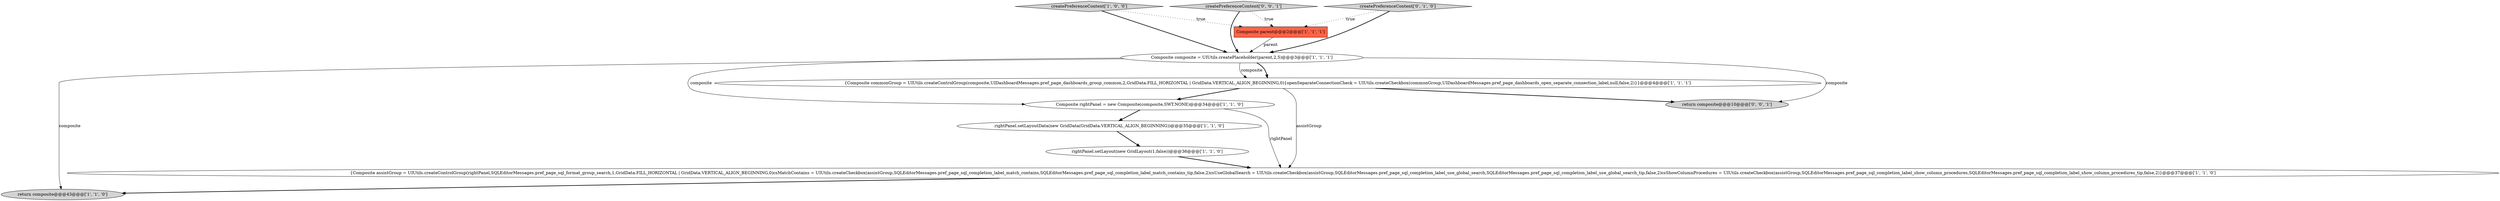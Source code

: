 digraph {
4 [style = filled, label = "Composite composite = UIUtils.createPlaceholder(parent,2,5)@@@3@@@['1', '1', '1']", fillcolor = white, shape = ellipse image = "AAA0AAABBB1BBB"];
3 [style = filled, label = "{Composite assistGroup = UIUtils.createControlGroup(rightPanel,SQLEditorMessages.pref_page_sql_format_group_search,1,GridData.FILL_HORIZONTAL | GridData.VERTICAL_ALIGN_BEGINNING,0)csMatchContains = UIUtils.createCheckbox(assistGroup,SQLEditorMessages.pref_page_sql_completion_label_match_contains,SQLEditorMessages.pref_page_sql_completion_label_match_contains_tip,false,2)csUseGlobalSearch = UIUtils.createCheckbox(assistGroup,SQLEditorMessages.pref_page_sql_completion_label_use_global_search,SQLEditorMessages.pref_page_sql_completion_label_use_global_search_tip,false,2)csShowColumnProcedures = UIUtils.createCheckbox(assistGroup,SQLEditorMessages.pref_page_sql_completion_label_show_column_procedures,SQLEditorMessages.pref_page_sql_completion_label_show_column_procedures_tip,false,2)}@@@37@@@['1', '1', '0']", fillcolor = white, shape = ellipse image = "AAA0AAABBB1BBB"];
5 [style = filled, label = "rightPanel.setLayout(new GridLayout(1,false))@@@36@@@['1', '1', '0']", fillcolor = white, shape = ellipse image = "AAA0AAABBB1BBB"];
6 [style = filled, label = "{Composite commonGroup = UIUtils.createControlGroup(composite,UIDashboardMessages.pref_page_dashboards_group_common,2,GridData.FILL_HORIZONTAL | GridData.VERTICAL_ALIGN_BEGINNING,0){openSeparateConnectionCheck = UIUtils.createCheckbox(commonGroup,UIDashboardMessages.pref_page_dashboards_open_separate_connection_label,null,false,2)}}@@@4@@@['1', '1', '1']", fillcolor = white, shape = ellipse image = "AAA0AAABBB1BBB"];
2 [style = filled, label = "createPreferenceContent['1', '0', '0']", fillcolor = lightgray, shape = diamond image = "AAA0AAABBB1BBB"];
11 [style = filled, label = "createPreferenceContent['0', '0', '1']", fillcolor = lightgray, shape = diamond image = "AAA0AAABBB3BBB"];
0 [style = filled, label = "Composite rightPanel = new Composite(composite,SWT.NONE)@@@34@@@['1', '1', '0']", fillcolor = white, shape = ellipse image = "AAA0AAABBB1BBB"];
10 [style = filled, label = "return composite@@@10@@@['0', '0', '1']", fillcolor = lightgray, shape = ellipse image = "AAA0AAABBB3BBB"];
8 [style = filled, label = "Composite parent@@@2@@@['1', '1', '1']", fillcolor = tomato, shape = box image = "AAA0AAABBB1BBB"];
7 [style = filled, label = "return composite@@@43@@@['1', '1', '0']", fillcolor = lightgray, shape = ellipse image = "AAA0AAABBB1BBB"];
1 [style = filled, label = "rightPanel.setLayoutData(new GridData(GridData.VERTICAL_ALIGN_BEGINNING))@@@35@@@['1', '1', '0']", fillcolor = white, shape = ellipse image = "AAA0AAABBB1BBB"];
9 [style = filled, label = "createPreferenceContent['0', '1', '0']", fillcolor = lightgray, shape = diamond image = "AAA0AAABBB2BBB"];
6->0 [style = bold, label=""];
4->10 [style = solid, label="composite"];
8->4 [style = solid, label="parent"];
4->6 [style = bold, label=""];
11->8 [style = dotted, label="true"];
5->3 [style = bold, label=""];
9->8 [style = dotted, label="true"];
4->6 [style = solid, label="composite"];
4->7 [style = solid, label="composite"];
11->4 [style = bold, label=""];
2->4 [style = bold, label=""];
4->0 [style = solid, label="composite"];
6->3 [style = solid, label="assistGroup"];
9->4 [style = bold, label=""];
3->7 [style = bold, label=""];
6->10 [style = bold, label=""];
0->1 [style = bold, label=""];
2->8 [style = dotted, label="true"];
0->3 [style = solid, label="rightPanel"];
1->5 [style = bold, label=""];
}

